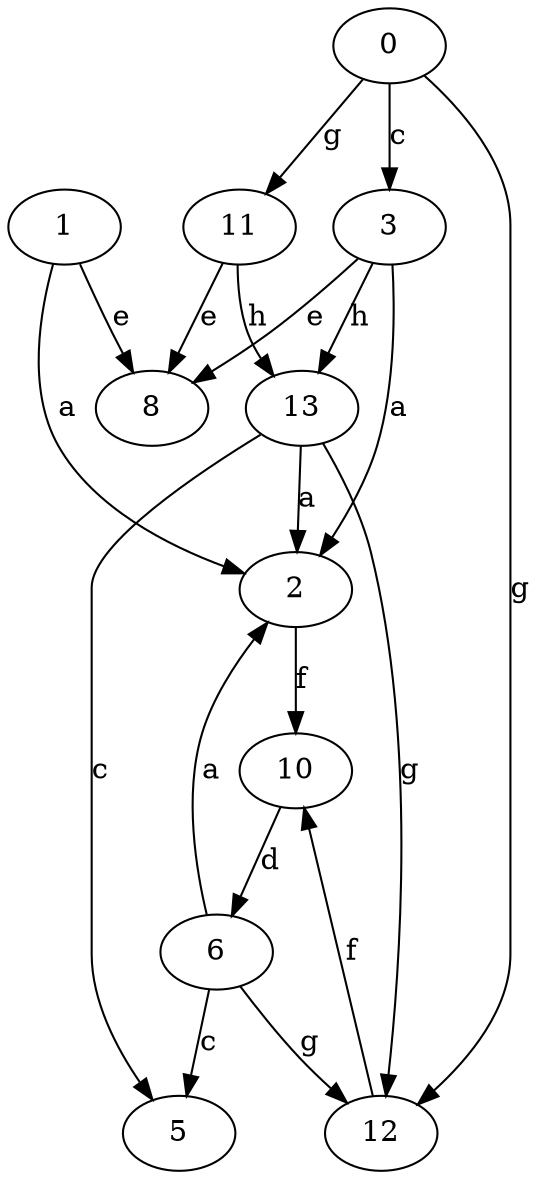 strict digraph  {
1;
2;
3;
5;
6;
8;
10;
11;
12;
13;
0;
1 -> 2  [label=a];
1 -> 8  [label=e];
2 -> 10  [label=f];
3 -> 2  [label=a];
3 -> 8  [label=e];
3 -> 13  [label=h];
6 -> 2  [label=a];
6 -> 5  [label=c];
6 -> 12  [label=g];
10 -> 6  [label=d];
11 -> 8  [label=e];
11 -> 13  [label=h];
12 -> 10  [label=f];
13 -> 2  [label=a];
13 -> 5  [label=c];
13 -> 12  [label=g];
0 -> 3  [label=c];
0 -> 11  [label=g];
0 -> 12  [label=g];
}
